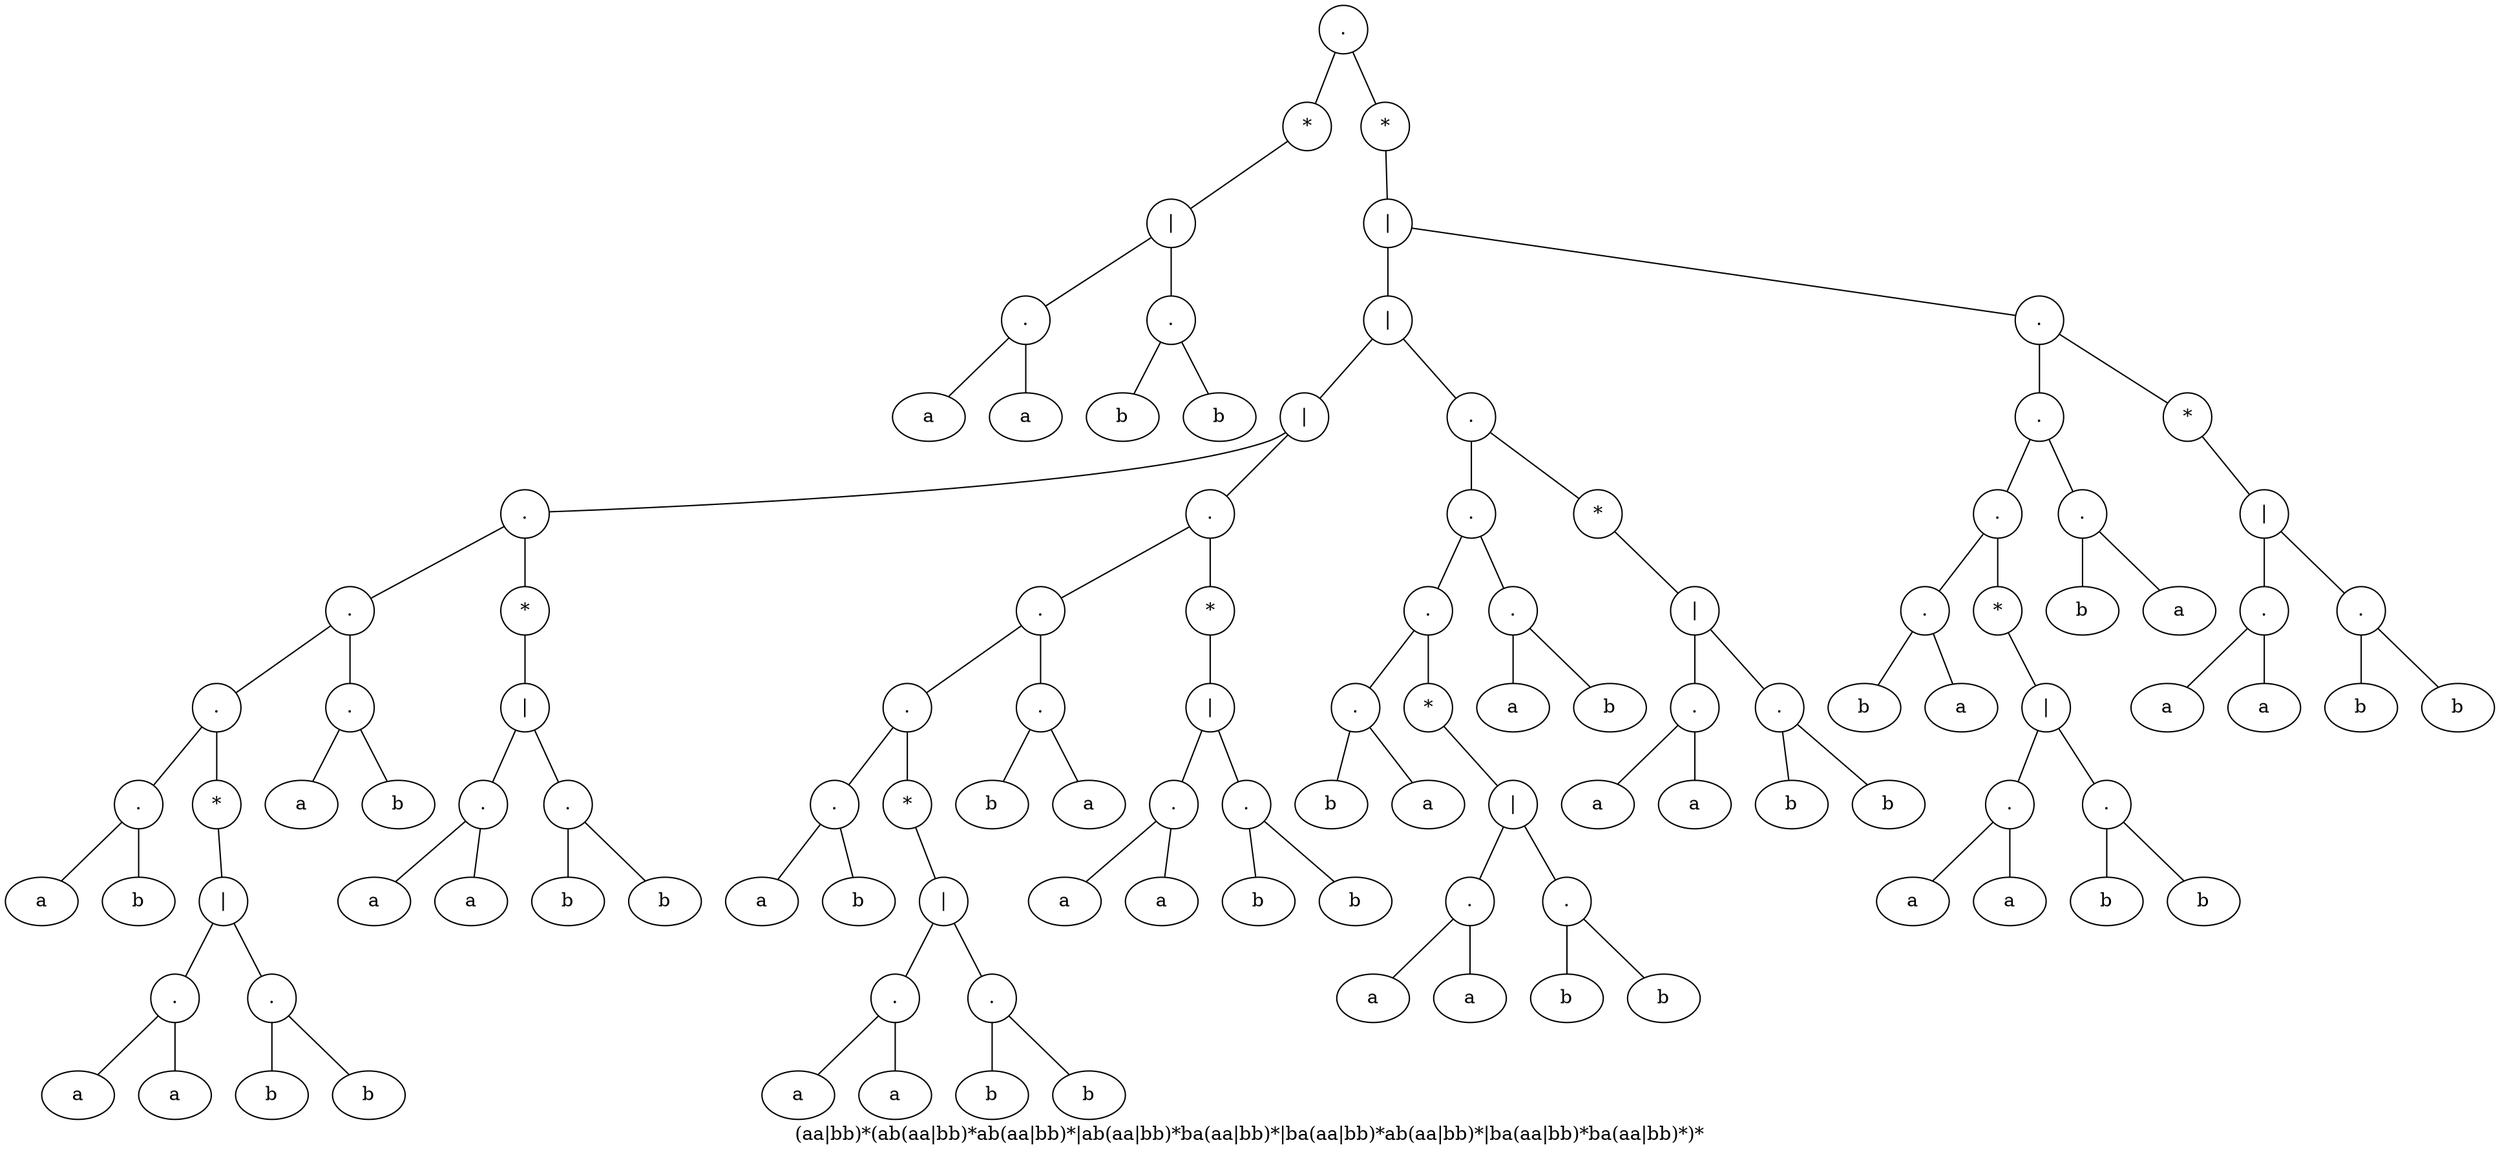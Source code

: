 digraph  G {label ="(aa|bb)*(ab(aa|bb)*ab(aa|bb)*|ab(aa|bb)*ba(aa|bb)*|ba(aa|bb)*ab(aa|bb)*|ba(aa|bb)*ba(aa|bb)*)*";
node_4[label="a"]
node_5[label="a"]
node_3[label=".", shape=circle]
node_3  -> node_4[dir=none];
node_3  -> node_5[dir=none];
node_7[label="b"]
node_8[label="b"]
node_6[label=".", shape=circle]
node_6  -> node_7[dir=none];
node_6  -> node_8[dir=none];
node_2[label="|", shape=circle]
node_2  -> node_3[dir=none];
node_2  -> node_6[dir=none];
node_1[label="*", shape=circle]
node_1  -> node_2[dir=none];
node_17[label="a"]
node_18[label="b"]
node_16[label=".", shape=circle]
node_16  -> node_17[dir=none];
node_16  -> node_18[dir=none];
node_22[label="a"]
node_23[label="a"]
node_21[label=".", shape=circle]
node_21  -> node_22[dir=none];
node_21  -> node_23[dir=none];
node_25[label="b"]
node_26[label="b"]
node_24[label=".", shape=circle]
node_24  -> node_25[dir=none];
node_24  -> node_26[dir=none];
node_20[label="|", shape=circle]
node_20  -> node_21[dir=none];
node_20  -> node_24[dir=none];
node_19[label="*", shape=circle]
node_19  -> node_20[dir=none];
node_15[label=".", shape=circle]
node_15  -> node_16[dir=none];
node_15  -> node_19[dir=none];
node_28[label="a"]
node_29[label="b"]
node_27[label=".", shape=circle]
node_27  -> node_28[dir=none];
node_27  -> node_29[dir=none];
node_14[label=".", shape=circle]
node_14  -> node_15[dir=none];
node_14  -> node_27[dir=none];
node_33[label="a"]
node_34[label="a"]
node_32[label=".", shape=circle]
node_32  -> node_33[dir=none];
node_32  -> node_34[dir=none];
node_36[label="b"]
node_37[label="b"]
node_35[label=".", shape=circle]
node_35  -> node_36[dir=none];
node_35  -> node_37[dir=none];
node_31[label="|", shape=circle]
node_31  -> node_32[dir=none];
node_31  -> node_35[dir=none];
node_30[label="*", shape=circle]
node_30  -> node_31[dir=none];
node_13[label=".", shape=circle]
node_13  -> node_14[dir=none];
node_13  -> node_30[dir=none];
node_42[label="a"]
node_43[label="b"]
node_41[label=".", shape=circle]
node_41  -> node_42[dir=none];
node_41  -> node_43[dir=none];
node_47[label="a"]
node_48[label="a"]
node_46[label=".", shape=circle]
node_46  -> node_47[dir=none];
node_46  -> node_48[dir=none];
node_50[label="b"]
node_51[label="b"]
node_49[label=".", shape=circle]
node_49  -> node_50[dir=none];
node_49  -> node_51[dir=none];
node_45[label="|", shape=circle]
node_45  -> node_46[dir=none];
node_45  -> node_49[dir=none];
node_44[label="*", shape=circle]
node_44  -> node_45[dir=none];
node_40[label=".", shape=circle]
node_40  -> node_41[dir=none];
node_40  -> node_44[dir=none];
node_53[label="b"]
node_54[label="a"]
node_52[label=".", shape=circle]
node_52  -> node_53[dir=none];
node_52  -> node_54[dir=none];
node_39[label=".", shape=circle]
node_39  -> node_40[dir=none];
node_39  -> node_52[dir=none];
node_58[label="a"]
node_59[label="a"]
node_57[label=".", shape=circle]
node_57  -> node_58[dir=none];
node_57  -> node_59[dir=none];
node_61[label="b"]
node_62[label="b"]
node_60[label=".", shape=circle]
node_60  -> node_61[dir=none];
node_60  -> node_62[dir=none];
node_56[label="|", shape=circle]
node_56  -> node_57[dir=none];
node_56  -> node_60[dir=none];
node_55[label="*", shape=circle]
node_55  -> node_56[dir=none];
node_38[label=".", shape=circle]
node_38  -> node_39[dir=none];
node_38  -> node_55[dir=none];
node_12[label="|", shape=circle]
node_12  -> node_13[dir=none];
node_12  -> node_38[dir=none];
node_67[label="b"]
node_68[label="a"]
node_66[label=".", shape=circle]
node_66  -> node_67[dir=none];
node_66  -> node_68[dir=none];
node_72[label="a"]
node_73[label="a"]
node_71[label=".", shape=circle]
node_71  -> node_72[dir=none];
node_71  -> node_73[dir=none];
node_75[label="b"]
node_76[label="b"]
node_74[label=".", shape=circle]
node_74  -> node_75[dir=none];
node_74  -> node_76[dir=none];
node_70[label="|", shape=circle]
node_70  -> node_71[dir=none];
node_70  -> node_74[dir=none];
node_69[label="*", shape=circle]
node_69  -> node_70[dir=none];
node_65[label=".", shape=circle]
node_65  -> node_66[dir=none];
node_65  -> node_69[dir=none];
node_78[label="a"]
node_79[label="b"]
node_77[label=".", shape=circle]
node_77  -> node_78[dir=none];
node_77  -> node_79[dir=none];
node_64[label=".", shape=circle]
node_64  -> node_65[dir=none];
node_64  -> node_77[dir=none];
node_83[label="a"]
node_84[label="a"]
node_82[label=".", shape=circle]
node_82  -> node_83[dir=none];
node_82  -> node_84[dir=none];
node_86[label="b"]
node_87[label="b"]
node_85[label=".", shape=circle]
node_85  -> node_86[dir=none];
node_85  -> node_87[dir=none];
node_81[label="|", shape=circle]
node_81  -> node_82[dir=none];
node_81  -> node_85[dir=none];
node_80[label="*", shape=circle]
node_80  -> node_81[dir=none];
node_63[label=".", shape=circle]
node_63  -> node_64[dir=none];
node_63  -> node_80[dir=none];
node_11[label="|", shape=circle]
node_11  -> node_12[dir=none];
node_11  -> node_63[dir=none];
node_92[label="b"]
node_93[label="a"]
node_91[label=".", shape=circle]
node_91  -> node_92[dir=none];
node_91  -> node_93[dir=none];
node_97[label="a"]
node_98[label="a"]
node_96[label=".", shape=circle]
node_96  -> node_97[dir=none];
node_96  -> node_98[dir=none];
node_100[label="b"]
node_101[label="b"]
node_99[label=".", shape=circle]
node_99  -> node_100[dir=none];
node_99  -> node_101[dir=none];
node_95[label="|", shape=circle]
node_95  -> node_96[dir=none];
node_95  -> node_99[dir=none];
node_94[label="*", shape=circle]
node_94  -> node_95[dir=none];
node_90[label=".", shape=circle]
node_90  -> node_91[dir=none];
node_90  -> node_94[dir=none];
node_103[label="b"]
node_104[label="a"]
node_102[label=".", shape=circle]
node_102  -> node_103[dir=none];
node_102  -> node_104[dir=none];
node_89[label=".", shape=circle]
node_89  -> node_90[dir=none];
node_89  -> node_102[dir=none];
node_108[label="a"]
node_109[label="a"]
node_107[label=".", shape=circle]
node_107  -> node_108[dir=none];
node_107  -> node_109[dir=none];
node_111[label="b"]
node_112[label="b"]
node_110[label=".", shape=circle]
node_110  -> node_111[dir=none];
node_110  -> node_112[dir=none];
node_106[label="|", shape=circle]
node_106  -> node_107[dir=none];
node_106  -> node_110[dir=none];
node_105[label="*", shape=circle]
node_105  -> node_106[dir=none];
node_88[label=".", shape=circle]
node_88  -> node_89[dir=none];
node_88  -> node_105[dir=none];
node_10[label="|", shape=circle]
node_10  -> node_11[dir=none];
node_10  -> node_88[dir=none];
node_9[label="*", shape=circle]
node_9  -> node_10[dir=none];
node_0[label=".", shape=circle]
node_0  -> node_1[dir=none];
node_0  -> node_9[dir=none];
}
